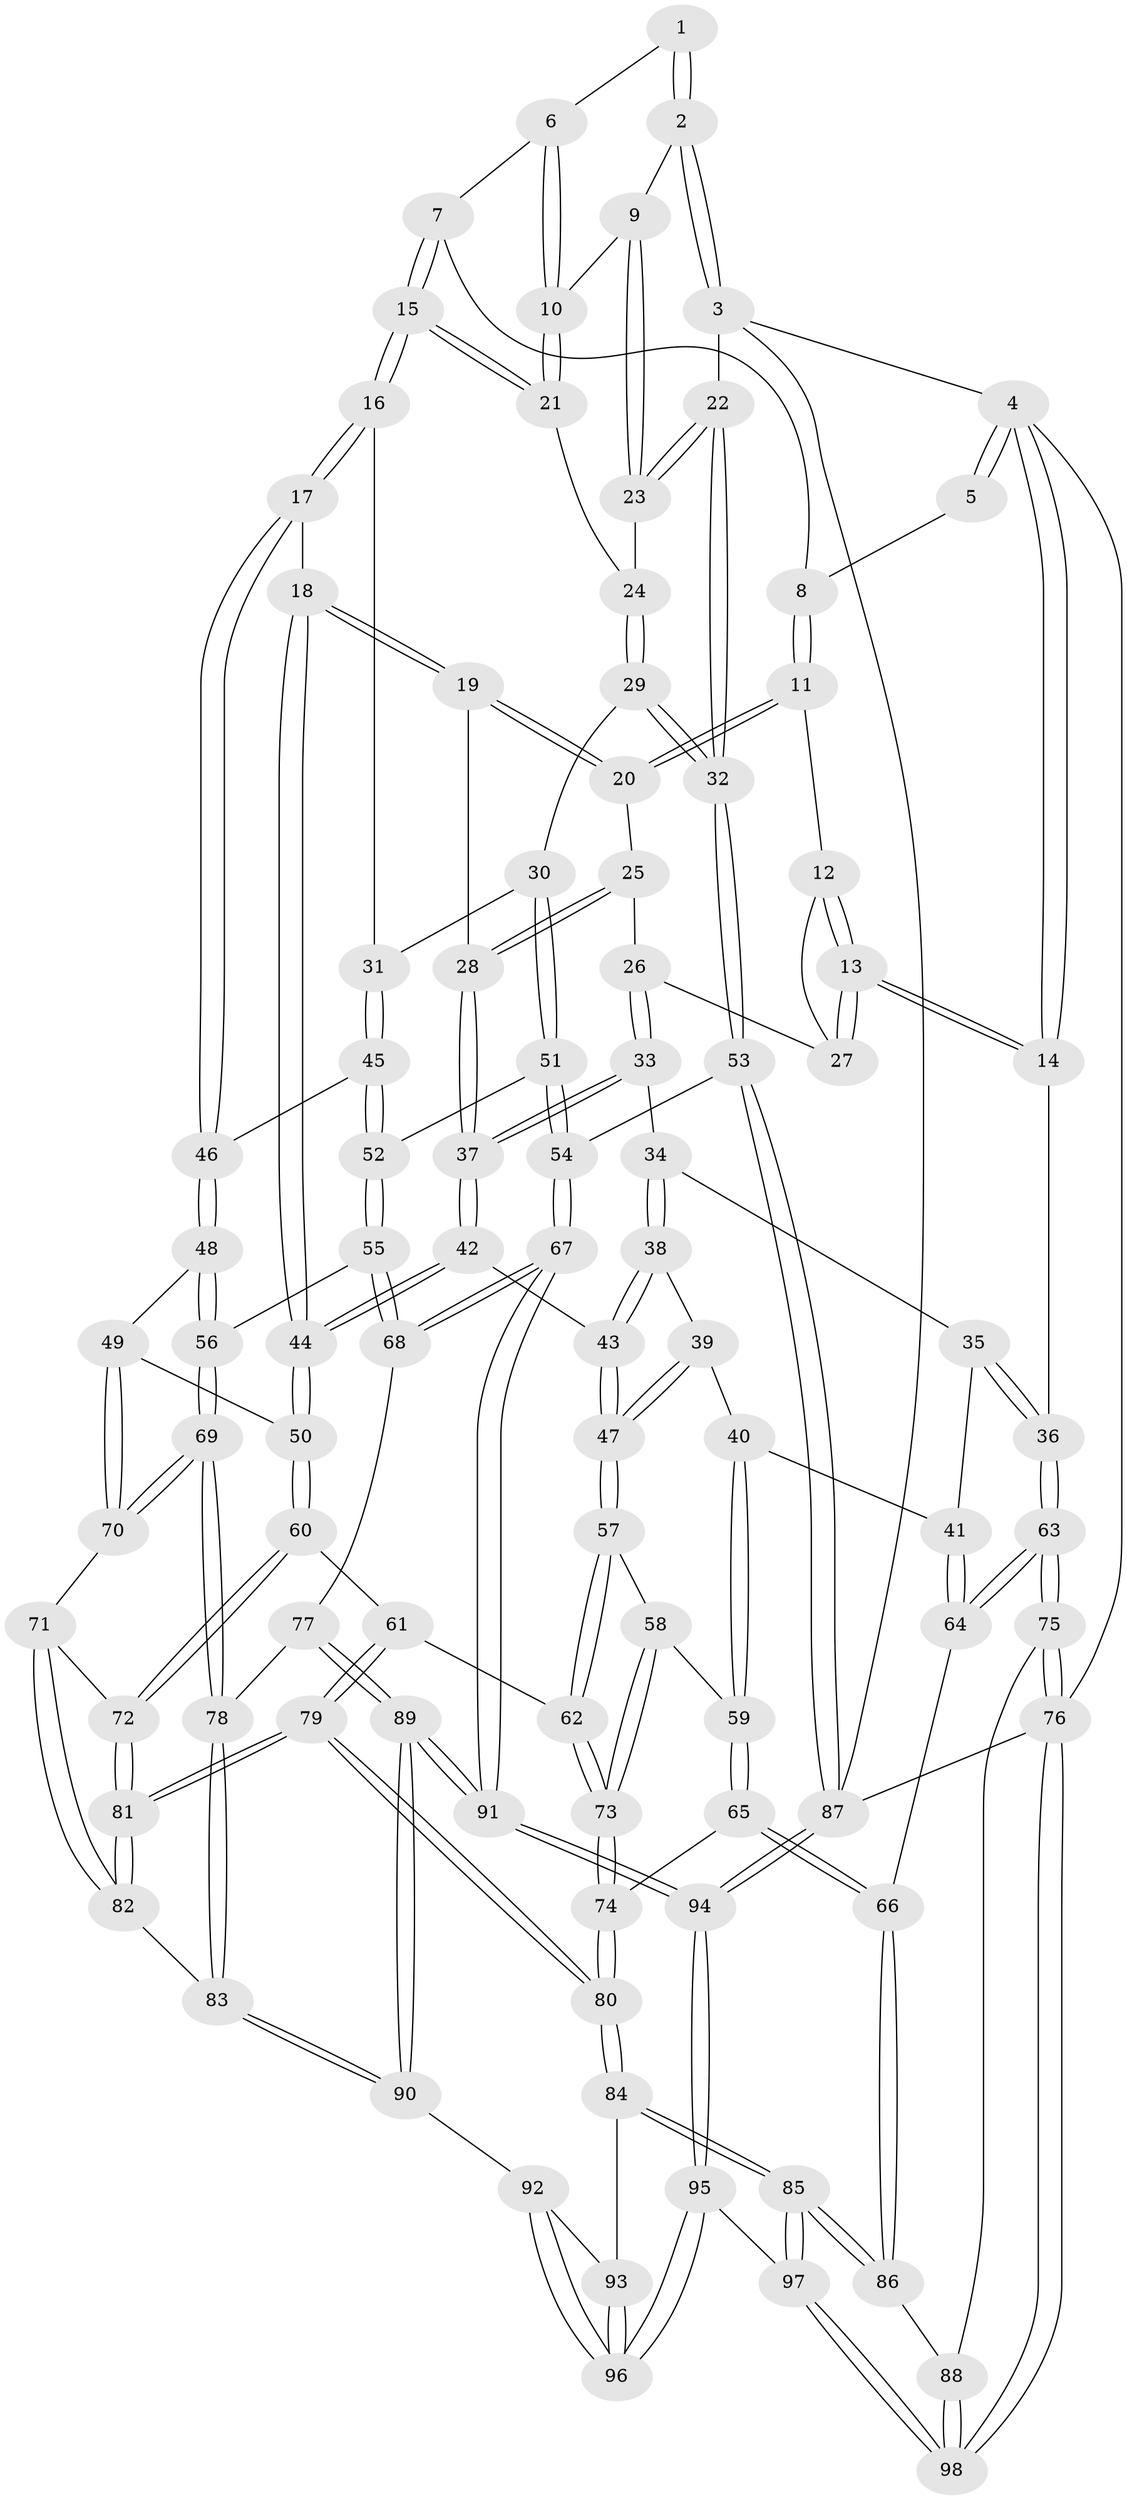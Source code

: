 // Generated by graph-tools (version 1.1) at 2025/03/03/09/25 03:03:14]
// undirected, 98 vertices, 242 edges
graph export_dot {
graph [start="1"]
  node [color=gray90,style=filled];
  1 [pos="+0.6987453972581676+0"];
  2 [pos="+1+0"];
  3 [pos="+1+0"];
  4 [pos="+0+0"];
  5 [pos="+0.33614050349000113+0"];
  6 [pos="+0.6369328276725871+0.07897990691578956"];
  7 [pos="+0.5559870018601281+0.11487055721666499"];
  8 [pos="+0.34203602027513813+0"];
  9 [pos="+0.7980332436734542+0.1049008855314333"];
  10 [pos="+0.7080376723268313+0.13231171186530524"];
  11 [pos="+0.31333802222815305+0.04692187530149665"];
  12 [pos="+0.26180440222679746+0.06889172670699828"];
  13 [pos="+0+0.13933060448772192"];
  14 [pos="+0+0.13853722606469654"];
  15 [pos="+0.5482208230278877+0.2921077000493559"];
  16 [pos="+0.5282521676125229+0.3146469883113976"];
  17 [pos="+0.5143460731405964+0.3232819867518914"];
  18 [pos="+0.5084168347368749+0.3245704475956702"];
  19 [pos="+0.47811974905081894+0.3127142233248302"];
  20 [pos="+0.3139269531669915+0.05456013385980478"];
  21 [pos="+0.6652553817899731+0.25143643228450807"];
  22 [pos="+1+0.17745043081853348"];
  23 [pos="+0.8522340016579852+0.2588701186875133"];
  24 [pos="+0.8164013247666562+0.30218430368634436"];
  25 [pos="+0.22021451147844892+0.2729661620471928"];
  26 [pos="+0.1804711765154596+0.30008739220408776"];
  27 [pos="+0.024755311035957326+0.21638185643256402"];
  28 [pos="+0.40730697427417134+0.32525016871896123"];
  29 [pos="+0.816803534618317+0.39214352386191864"];
  30 [pos="+0.809350989143164+0.3990353651487273"];
  31 [pos="+0.7260070313066755+0.41680407279424864"];
  32 [pos="+1+0.5388397051945722"];
  33 [pos="+0.180728973342226+0.31613549687095976"];
  34 [pos="+0.1286202252672452+0.38266315761954167"];
  35 [pos="+0.09496269348408548+0.3896942917442696"];
  36 [pos="+0+0.3853898955364082"];
  37 [pos="+0.26434344578443597+0.45451145191655334"];
  38 [pos="+0.12158271903156369+0.43496401379203464"];
  39 [pos="+0.1144482598722414+0.4514170485178849"];
  40 [pos="+0.064825340897943+0.5081986576628171"];
  41 [pos="+0.0072189121553157334+0.5167769980223673"];
  42 [pos="+0.2653157590517806+0.48701025766887895"];
  43 [pos="+0.2650377483685972+0.4873514748081597"];
  44 [pos="+0.43726248484545305+0.5226931269754543"];
  45 [pos="+0.6804562221412788+0.481378203301206"];
  46 [pos="+0.6099508677021067+0.4791276021310267"];
  47 [pos="+0.24195962619145014+0.5225102931721551"];
  48 [pos="+0.5887201016218567+0.5648658609181246"];
  49 [pos="+0.5547206042822647+0.575966144986273"];
  50 [pos="+0.4441483012348475+0.5422538340335246"];
  51 [pos="+0.7861627154333226+0.5347559988241711"];
  52 [pos="+0.7166868578308085+0.5662711330178679"];
  53 [pos="+1+0.6012716750875767"];
  54 [pos="+0.9532292513890951+0.6580526820842046"];
  55 [pos="+0.70049743505103+0.5926803401172942"];
  56 [pos="+0.6663968395514841+0.6018161478235639"];
  57 [pos="+0.2327888983318279+0.5410489794990285"];
  58 [pos="+0.22359433427181716+0.5527839318994746"];
  59 [pos="+0.20489661364568004+0.5652797648457"];
  60 [pos="+0.4416606798327913+0.5494167131708497"];
  61 [pos="+0.39417851498718304+0.616195617600509"];
  62 [pos="+0.3584343103184742+0.6168235187474471"];
  63 [pos="+0+0.540336355321619"];
  64 [pos="+0+0.5479234544634989"];
  65 [pos="+0.15293773435833735+0.6769309695508857"];
  66 [pos="+0.14133326036989655+0.6886149598770974"];
  67 [pos="+0.8420254946175095+0.7446778755208111"];
  68 [pos="+0.8092062979252022+0.7318484510491757"];
  69 [pos="+0.6373442739914439+0.677209807687536"];
  70 [pos="+0.5529728193323703+0.662544085884969"];
  71 [pos="+0.5464834488700263+0.6706517715082893"];
  72 [pos="+0.48976800565208556+0.6722884446061901"];
  73 [pos="+0.29688324539675603+0.650094372812217"];
  74 [pos="+0.2943839822021183+0.695375590301901"];
  75 [pos="+0+0.6186753628260147"];
  76 [pos="+0+1"];
  77 [pos="+0.7908851107596633+0.7334814839326961"];
  78 [pos="+0.6423925145881373+0.7000735270488182"];
  79 [pos="+0.39094149885363627+0.7839737836505719"];
  80 [pos="+0.3767885806270557+0.7999355732358974"];
  81 [pos="+0.4119914229401688+0.7748560443179431"];
  82 [pos="+0.5543041949207324+0.7616137955372144"];
  83 [pos="+0.6009168184710064+0.7855515909428725"];
  84 [pos="+0.3614391315738322+0.8428239114074738"];
  85 [pos="+0.3490157267861087+0.8527130515364613"];
  86 [pos="+0.13862839428674695+0.7682600803391747"];
  87 [pos="+1+1"];
  88 [pos="+0.1360791696304179+0.7708333138903491"];
  89 [pos="+0.620798331799094+0.8046144674035236"];
  90 [pos="+0.6026670781455933+0.7888912733377234"];
  91 [pos="+0.793772239620882+1"];
  92 [pos="+0.5506692714656124+0.8414381656331548"];
  93 [pos="+0.46441599877338935+0.8913806183068462"];
  94 [pos="+0.7968618552550191+1"];
  95 [pos="+0.7821318525132063+1"];
  96 [pos="+0.6077134924597282+1"];
  97 [pos="+0.2022943324276856+1"];
  98 [pos="+0+1"];
  1 -- 2;
  1 -- 2;
  1 -- 6;
  2 -- 3;
  2 -- 3;
  2 -- 9;
  3 -- 4;
  3 -- 22;
  3 -- 87;
  4 -- 5;
  4 -- 5;
  4 -- 14;
  4 -- 14;
  4 -- 76;
  5 -- 8;
  6 -- 7;
  6 -- 10;
  6 -- 10;
  7 -- 8;
  7 -- 15;
  7 -- 15;
  8 -- 11;
  8 -- 11;
  9 -- 10;
  9 -- 23;
  9 -- 23;
  10 -- 21;
  10 -- 21;
  11 -- 12;
  11 -- 20;
  11 -- 20;
  12 -- 13;
  12 -- 13;
  12 -- 27;
  13 -- 14;
  13 -- 14;
  13 -- 27;
  13 -- 27;
  14 -- 36;
  15 -- 16;
  15 -- 16;
  15 -- 21;
  15 -- 21;
  16 -- 17;
  16 -- 17;
  16 -- 31;
  17 -- 18;
  17 -- 46;
  17 -- 46;
  18 -- 19;
  18 -- 19;
  18 -- 44;
  18 -- 44;
  19 -- 20;
  19 -- 20;
  19 -- 28;
  20 -- 25;
  21 -- 24;
  22 -- 23;
  22 -- 23;
  22 -- 32;
  22 -- 32;
  23 -- 24;
  24 -- 29;
  24 -- 29;
  25 -- 26;
  25 -- 28;
  25 -- 28;
  26 -- 27;
  26 -- 33;
  26 -- 33;
  28 -- 37;
  28 -- 37;
  29 -- 30;
  29 -- 32;
  29 -- 32;
  30 -- 31;
  30 -- 51;
  30 -- 51;
  31 -- 45;
  31 -- 45;
  32 -- 53;
  32 -- 53;
  33 -- 34;
  33 -- 37;
  33 -- 37;
  34 -- 35;
  34 -- 38;
  34 -- 38;
  35 -- 36;
  35 -- 36;
  35 -- 41;
  36 -- 63;
  36 -- 63;
  37 -- 42;
  37 -- 42;
  38 -- 39;
  38 -- 43;
  38 -- 43;
  39 -- 40;
  39 -- 47;
  39 -- 47;
  40 -- 41;
  40 -- 59;
  40 -- 59;
  41 -- 64;
  41 -- 64;
  42 -- 43;
  42 -- 44;
  42 -- 44;
  43 -- 47;
  43 -- 47;
  44 -- 50;
  44 -- 50;
  45 -- 46;
  45 -- 52;
  45 -- 52;
  46 -- 48;
  46 -- 48;
  47 -- 57;
  47 -- 57;
  48 -- 49;
  48 -- 56;
  48 -- 56;
  49 -- 50;
  49 -- 70;
  49 -- 70;
  50 -- 60;
  50 -- 60;
  51 -- 52;
  51 -- 54;
  51 -- 54;
  52 -- 55;
  52 -- 55;
  53 -- 54;
  53 -- 87;
  53 -- 87;
  54 -- 67;
  54 -- 67;
  55 -- 56;
  55 -- 68;
  55 -- 68;
  56 -- 69;
  56 -- 69;
  57 -- 58;
  57 -- 62;
  57 -- 62;
  58 -- 59;
  58 -- 73;
  58 -- 73;
  59 -- 65;
  59 -- 65;
  60 -- 61;
  60 -- 72;
  60 -- 72;
  61 -- 62;
  61 -- 79;
  61 -- 79;
  62 -- 73;
  62 -- 73;
  63 -- 64;
  63 -- 64;
  63 -- 75;
  63 -- 75;
  64 -- 66;
  65 -- 66;
  65 -- 66;
  65 -- 74;
  66 -- 86;
  66 -- 86;
  67 -- 68;
  67 -- 68;
  67 -- 91;
  67 -- 91;
  68 -- 77;
  69 -- 70;
  69 -- 70;
  69 -- 78;
  69 -- 78;
  70 -- 71;
  71 -- 72;
  71 -- 82;
  71 -- 82;
  72 -- 81;
  72 -- 81;
  73 -- 74;
  73 -- 74;
  74 -- 80;
  74 -- 80;
  75 -- 76;
  75 -- 76;
  75 -- 88;
  76 -- 98;
  76 -- 98;
  76 -- 87;
  77 -- 78;
  77 -- 89;
  77 -- 89;
  78 -- 83;
  78 -- 83;
  79 -- 80;
  79 -- 80;
  79 -- 81;
  79 -- 81;
  80 -- 84;
  80 -- 84;
  81 -- 82;
  81 -- 82;
  82 -- 83;
  83 -- 90;
  83 -- 90;
  84 -- 85;
  84 -- 85;
  84 -- 93;
  85 -- 86;
  85 -- 86;
  85 -- 97;
  85 -- 97;
  86 -- 88;
  87 -- 94;
  87 -- 94;
  88 -- 98;
  88 -- 98;
  89 -- 90;
  89 -- 90;
  89 -- 91;
  89 -- 91;
  90 -- 92;
  91 -- 94;
  91 -- 94;
  92 -- 93;
  92 -- 96;
  92 -- 96;
  93 -- 96;
  93 -- 96;
  94 -- 95;
  94 -- 95;
  95 -- 96;
  95 -- 96;
  95 -- 97;
  97 -- 98;
  97 -- 98;
}
